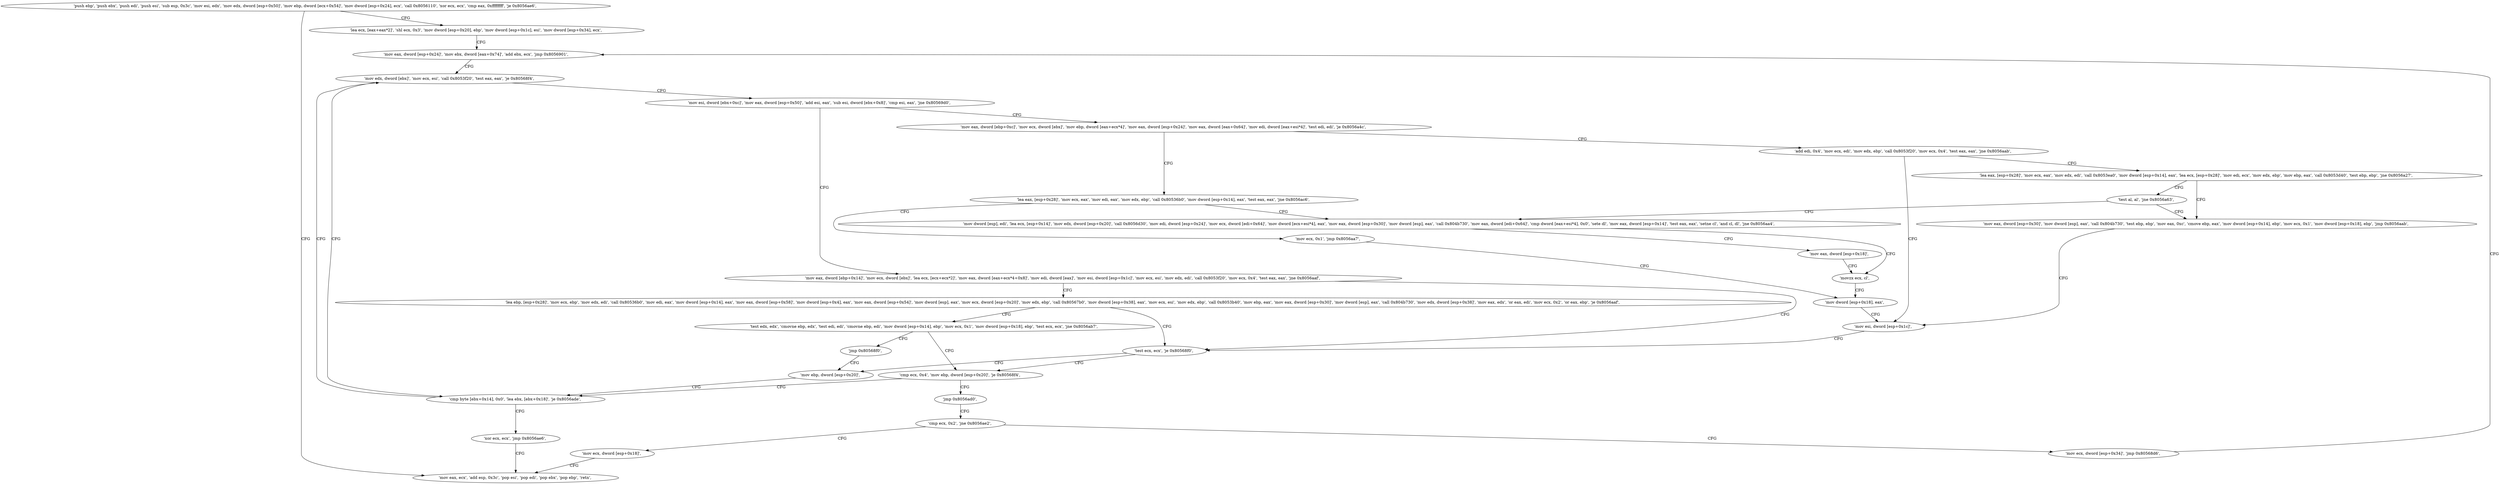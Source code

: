 digraph "func" {
"134572192" [label = "'push ebp', 'push ebx', 'push edi', 'push esi', 'sub esp, 0x3c', 'mov esi, edx', 'mov edx, dword [esp+0x50]', 'mov ebp, dword [ecx+0x54]', 'mov dword [esp+0x24], ecx', 'call 0x8056110', 'xor ecx, ecx', 'cmp eax, 0xffffffff', 'je 0x8056ae6', " ]
"134572774" [label = "'mov eax, ecx', 'add esp, 0x3c', 'pop esi', 'pop edi', 'pop ebx', 'pop ebp', 'retn', " ]
"134572228" [label = "'lea ecx, [eax+eax*2]', 'shl ecx, 0x3', 'mov dword [esp+0x20], ebp', 'mov dword [esp+0x1c], esi', 'mov dword [esp+0x34], ecx', " ]
"134572246" [label = "'mov eax, dword [esp+0x24]', 'mov ebx, dword [eax+0x74]', 'add ebx, ecx', 'jmp 0x8056901', " ]
"134572289" [label = "'mov edx, dword [ebx]', 'mov ecx, esi', 'call 0x8053f20', 'test eax, eax', 'je 0x80568f4', " ]
"134572276" [label = "'cmp byte [ebx+0x14], 0x0', 'lea ebx, [ebx+0x18]', 'je 0x8056ade', " ]
"134572302" [label = "'mov esi, dword [ebx+0xc]', 'mov eax, dword [esp+0x50]', 'add esi, eax', 'sub esi, dword [ebx+0x8]', 'cmp esi, eax', 'jne 0x80569d0', " ]
"134572766" [label = "'xor ecx, ecx', 'jmp 0x8056ae6', " ]
"134572496" [label = "'mov eax, dword [ebp+0xc]', 'mov ecx, dword [ebx]', 'mov ebp, dword [eax+ecx*4]', 'mov eax, dword [esp+0x24]', 'mov eax, dword [eax+0x64]', 'mov edi, dword [eax+esi*4]', 'test edi, edi', 'je 0x8056a4c', " ]
"134572322" [label = "'mov eax, dword [ebp+0x14]', 'mov ecx, dword [ebx]', 'lea ecx, [ecx+ecx*2]', 'mov eax, dword [eax+ecx*4+0x8]', 'mov edi, dword [eax]', 'mov esi, dword [esp+0x1c]', 'mov ecx, esi', 'mov edx, edi', 'call 0x8053f20', 'mov ecx, 0x4', 'test eax, eax', 'jne 0x8056aaf', " ]
"134572620" [label = "'lea eax, [esp+0x28]', 'mov ecx, eax', 'mov edi, eax', 'mov edx, ebp', 'call 0x80536b0', 'mov dword [esp+0x14], eax', 'test eax, eax', 'jne 0x8056ac6', " ]
"134572518" [label = "'add edi, 0x4', 'mov ecx, edi', 'mov edx, ebp', 'call 0x8053f20', 'mov ecx, 0x4', 'test eax, eax', 'jne 0x8056aab', " ]
"134572719" [label = "'test ecx, ecx', 'je 0x80568f0', " ]
"134572362" [label = "'lea ebp, [esp+0x28]', 'mov ecx, ebp', 'mov edx, edi', 'call 0x80536b0', 'mov edi, eax', 'mov dword [esp+0x14], eax', 'mov eax, dword [esp+0x58]', 'mov dword [esp+0x4], eax', 'mov eax, dword [esp+0x54]', 'mov dword [esp], eax', 'mov ecx, dword [esp+0x20]', 'mov edx, ebp', 'call 0x80567b0', 'mov dword [esp+0x38], eax', 'mov ecx, esi', 'mov edx, ebp', 'call 0x8053b40', 'mov ebp, eax', 'mov eax, dword [esp+0x30]', 'mov dword [esp], eax', 'call 0x804b730', 'mov edx, dword [esp+0x38]', 'mov eax, edx', 'or eax, edi', 'mov ecx, 0x2', 'or eax, ebp', 'je 0x8056aaf', " ]
"134572742" [label = "'mov ecx, 0x1', 'jmp 0x8056aa7', " ]
"134572643" [label = "'mov dword [esp], edi', 'lea ecx, [esp+0x14]', 'mov edx, dword [esp+0x20]', 'call 0x8056d30', 'mov edi, dword [esp+0x24]', 'mov ecx, dword [edi+0x64]', 'mov dword [ecx+esi*4], eax', 'mov eax, dword [esp+0x30]', 'mov dword [esp], eax', 'call 0x804b730', 'mov eax, dword [edi+0x64]', 'cmp dword [eax+esi*4], 0x0', 'sete dl', 'mov eax, dword [esp+0x14]', 'test eax, eax', 'setne cl', 'and cl, dl', 'jne 0x8056aa4', " ]
"134572715" [label = "'mov esi, dword [esp+0x1c]', " ]
"134572543" [label = "'lea eax, [esp+0x28]', 'mov ecx, eax', 'mov edx, edi', 'call 0x8053ea0', 'mov dword [esp+0x14], eax', 'lea ecx, [esp+0x28]', 'mov edi, ecx', 'mov edx, ebp', 'mov ebp, eax', 'call 0x8053d40', 'test ebp, ebp', 'jne 0x8056a27', " ]
"134572272" [label = "'mov ebp, dword [esp+0x20]', " ]
"134572727" [label = "'cmp ecx, 0x4', 'mov ebp, dword [esp+0x20]', 'je 0x80568f4', " ]
"134572455" [label = "'test edx, edx', 'cmovne ebp, edx', 'test edi, edi', 'cmovne ebp, edi', 'mov dword [esp+0x14], ebp', 'mov ecx, 0x1', 'mov dword [esp+0x18], ebp', 'test ecx, ecx', 'jne 0x8056ab7', " ]
"134572711" [label = "'mov dword [esp+0x18], eax', " ]
"134572708" [label = "'movzx ecx, cl', " ]
"134572704" [label = "'mov eax, dword [esp+0x18]', " ]
"134572583" [label = "'mov eax, dword [esp+0x30]', 'mov dword [esp], eax', 'call 0x804b730', 'test ebp, ebp', 'mov eax, 0xc', 'cmove ebp, eax', 'mov dword [esp+0x14], ebp', 'mov ecx, 0x1', 'mov dword [esp+0x18], ebp', 'jmp 0x8056aab', " ]
"134572579" [label = "'test al, al', 'jne 0x8056a63', " ]
"134572740" [label = "'jmp 0x8056ad0', " ]
"134572486" [label = "'jmp 0x80568f0', " ]
"134572752" [label = "'cmp ecx, 0x2', 'jne 0x8056ae2', " ]
"134572770" [label = "'mov ecx, dword [esp+0x18]', " ]
"134572757" [label = "'mov ecx, dword [esp+0x34]', 'jmp 0x80568d6', " ]
"134572192" -> "134572774" [ label = "CFG" ]
"134572192" -> "134572228" [ label = "CFG" ]
"134572228" -> "134572246" [ label = "CFG" ]
"134572246" -> "134572289" [ label = "CFG" ]
"134572289" -> "134572276" [ label = "CFG" ]
"134572289" -> "134572302" [ label = "CFG" ]
"134572276" -> "134572766" [ label = "CFG" ]
"134572276" -> "134572289" [ label = "CFG" ]
"134572302" -> "134572496" [ label = "CFG" ]
"134572302" -> "134572322" [ label = "CFG" ]
"134572766" -> "134572774" [ label = "CFG" ]
"134572496" -> "134572620" [ label = "CFG" ]
"134572496" -> "134572518" [ label = "CFG" ]
"134572322" -> "134572719" [ label = "CFG" ]
"134572322" -> "134572362" [ label = "CFG" ]
"134572620" -> "134572742" [ label = "CFG" ]
"134572620" -> "134572643" [ label = "CFG" ]
"134572518" -> "134572715" [ label = "CFG" ]
"134572518" -> "134572543" [ label = "CFG" ]
"134572719" -> "134572272" [ label = "CFG" ]
"134572719" -> "134572727" [ label = "CFG" ]
"134572362" -> "134572719" [ label = "CFG" ]
"134572362" -> "134572455" [ label = "CFG" ]
"134572742" -> "134572711" [ label = "CFG" ]
"134572643" -> "134572708" [ label = "CFG" ]
"134572643" -> "134572704" [ label = "CFG" ]
"134572715" -> "134572719" [ label = "CFG" ]
"134572543" -> "134572583" [ label = "CFG" ]
"134572543" -> "134572579" [ label = "CFG" ]
"134572272" -> "134572276" [ label = "CFG" ]
"134572727" -> "134572276" [ label = "CFG" ]
"134572727" -> "134572740" [ label = "CFG" ]
"134572455" -> "134572727" [ label = "CFG" ]
"134572455" -> "134572486" [ label = "CFG" ]
"134572711" -> "134572715" [ label = "CFG" ]
"134572708" -> "134572711" [ label = "CFG" ]
"134572704" -> "134572708" [ label = "CFG" ]
"134572583" -> "134572715" [ label = "CFG" ]
"134572579" -> "134572643" [ label = "CFG" ]
"134572579" -> "134572583" [ label = "CFG" ]
"134572740" -> "134572752" [ label = "CFG" ]
"134572486" -> "134572272" [ label = "CFG" ]
"134572752" -> "134572770" [ label = "CFG" ]
"134572752" -> "134572757" [ label = "CFG" ]
"134572770" -> "134572774" [ label = "CFG" ]
"134572757" -> "134572246" [ label = "CFG" ]
}
